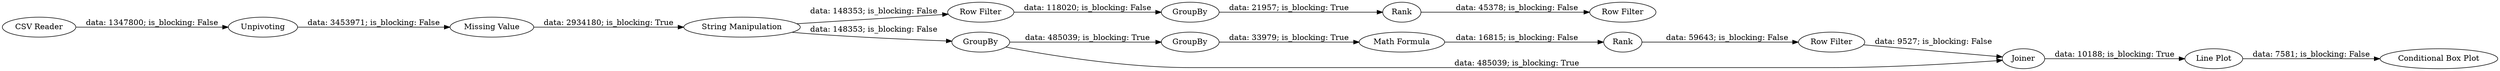 digraph {
	"-8356720509740667052_6" [label=GroupBy]
	"-8356720509740667052_12" [label="Row Filter"]
	"-8356720509740667052_15" [label="Row Filter"]
	"-8356720509740667052_4" [label=GroupBy]
	"-8356720509740667052_2" [label=Unpivoting]
	"-8356720509740667052_11" [label="Line Plot"]
	"-8356720509740667052_7" [label="Math Formula"]
	"-8356720509740667052_13" [label=GroupBy]
	"-8356720509740667052_9" [label="Row Filter"]
	"-8356720509740667052_10" [label=Joiner]
	"-8356720509740667052_1" [label="CSV Reader"]
	"-8356720509740667052_14" [label=Rank]
	"-8356720509740667052_16" [label="Conditional Box Plot"]
	"-8356720509740667052_8" [label=Rank]
	"-8356720509740667052_3" [label="Missing Value"]
	"-8356720509740667052_5" [label="String Manipulation"]
	"-8356720509740667052_2" -> "-8356720509740667052_3" [label="data: 3453971; is_blocking: False"]
	"-8356720509740667052_12" -> "-8356720509740667052_13" [label="data: 118020; is_blocking: False"]
	"-8356720509740667052_3" -> "-8356720509740667052_5" [label="data: 2934180; is_blocking: True"]
	"-8356720509740667052_10" -> "-8356720509740667052_11" [label="data: 10188; is_blocking: True"]
	"-8356720509740667052_8" -> "-8356720509740667052_9" [label="data: 59643; is_blocking: False"]
	"-8356720509740667052_9" -> "-8356720509740667052_10" [label="data: 9527; is_blocking: False"]
	"-8356720509740667052_4" -> "-8356720509740667052_10" [label="data: 485039; is_blocking: True"]
	"-8356720509740667052_14" -> "-8356720509740667052_15" [label="data: 45378; is_blocking: False"]
	"-8356720509740667052_4" -> "-8356720509740667052_6" [label="data: 485039; is_blocking: True"]
	"-8356720509740667052_1" -> "-8356720509740667052_2" [label="data: 1347800; is_blocking: False"]
	"-8356720509740667052_5" -> "-8356720509740667052_12" [label="data: 148353; is_blocking: False"]
	"-8356720509740667052_6" -> "-8356720509740667052_7" [label="data: 33979; is_blocking: True"]
	"-8356720509740667052_5" -> "-8356720509740667052_4" [label="data: 148353; is_blocking: False"]
	"-8356720509740667052_13" -> "-8356720509740667052_14" [label="data: 21957; is_blocking: True"]
	"-8356720509740667052_7" -> "-8356720509740667052_8" [label="data: 16815; is_blocking: False"]
	"-8356720509740667052_11" -> "-8356720509740667052_16" [label="data: 7581; is_blocking: False"]
	rankdir=LR
}
